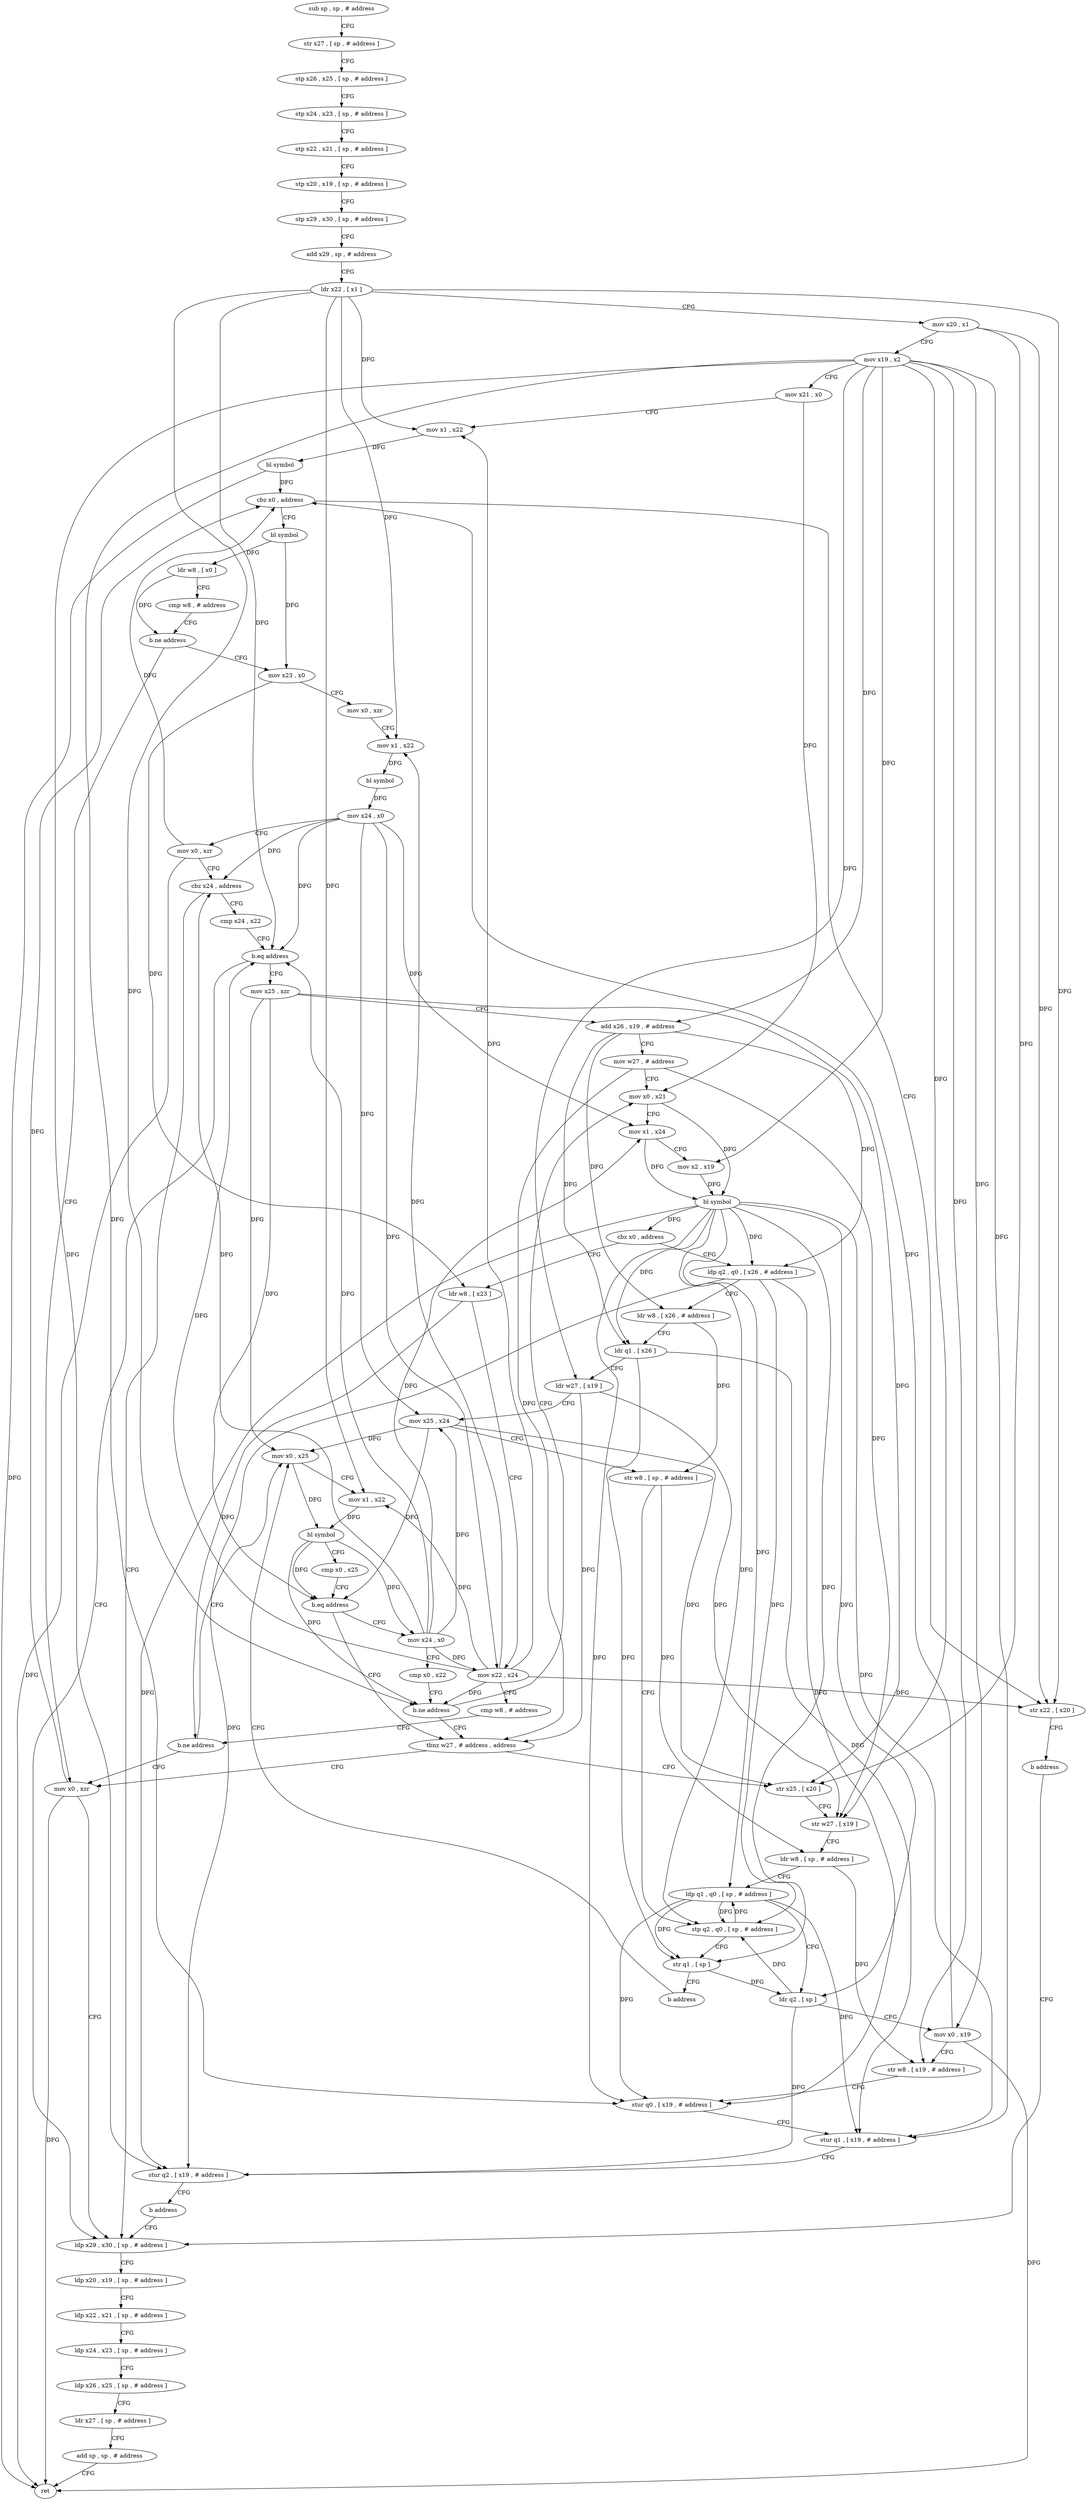 digraph "func" {
"4284260" [label = "sub sp , sp , # address" ]
"4284264" [label = "str x27 , [ sp , # address ]" ]
"4284268" [label = "stp x26 , x25 , [ sp , # address ]" ]
"4284272" [label = "stp x24 , x23 , [ sp , # address ]" ]
"4284276" [label = "stp x22 , x21 , [ sp , # address ]" ]
"4284280" [label = "stp x20 , x19 , [ sp , # address ]" ]
"4284284" [label = "stp x29 , x30 , [ sp , # address ]" ]
"4284288" [label = "add x29 , sp , # address" ]
"4284292" [label = "ldr x22 , [ x1 ]" ]
"4284296" [label = "mov x20 , x1" ]
"4284300" [label = "mov x19 , x2" ]
"4284304" [label = "mov x21 , x0" ]
"4284308" [label = "mov x1 , x22" ]
"4284312" [label = "bl symbol" ]
"4284316" [label = "cbz x0 , address" ]
"4284328" [label = "bl symbol" ]
"4284320" [label = "str x22 , [ x20 ]" ]
"4284332" [label = "ldr w8 , [ x0 ]" ]
"4284336" [label = "cmp w8 , # address" ]
"4284340" [label = "b.ne address" ]
"4284544" [label = "mov x0 , xzr" ]
"4284344" [label = "mov x23 , x0" ]
"4284324" [label = "b address" ]
"4284548" [label = "ldp x29 , x30 , [ sp , # address ]" ]
"4284348" [label = "mov x0 , xzr" ]
"4284352" [label = "mov x1 , x22" ]
"4284356" [label = "bl symbol" ]
"4284360" [label = "mov x24 , x0" ]
"4284364" [label = "mov x0 , xzr" ]
"4284368" [label = "cbz x24 , address" ]
"4284372" [label = "cmp x24 , x22" ]
"4284552" [label = "ldp x20 , x19 , [ sp , # address ]" ]
"4284556" [label = "ldp x22 , x21 , [ sp , # address ]" ]
"4284560" [label = "ldp x24 , x23 , [ sp , # address ]" ]
"4284564" [label = "ldp x26 , x25 , [ sp , # address ]" ]
"4284568" [label = "ldr x27 , [ sp , # address ]" ]
"4284572" [label = "add sp , sp , # address" ]
"4284576" [label = "ret" ]
"4284376" [label = "b.eq address" ]
"4284380" [label = "mov x25 , xzr" ]
"4284384" [label = "add x26 , x19 , # address" ]
"4284388" [label = "mov w27 , # address" ]
"4284392" [label = "mov x0 , x21" ]
"4284448" [label = "ldr w8 , [ x23 ]" ]
"4284452" [label = "mov x22 , x24" ]
"4284456" [label = "cmp w8 , # address" ]
"4284460" [label = "b.ne address" ]
"4284464" [label = "mov x0 , x25" ]
"4284412" [label = "ldp q2 , q0 , [ x26 , # address ]" ]
"4284416" [label = "ldr w8 , [ x26 , # address ]" ]
"4284420" [label = "ldr q1 , [ x26 ]" ]
"4284424" [label = "ldr w27 , [ x19 ]" ]
"4284428" [label = "mov x25 , x24" ]
"4284432" [label = "str w8 , [ sp , # address ]" ]
"4284436" [label = "stp q2 , q0 , [ sp , # address ]" ]
"4284440" [label = "str q1 , [ sp ]" ]
"4284444" [label = "b address" ]
"4284468" [label = "mov x1 , x22" ]
"4284472" [label = "bl symbol" ]
"4284476" [label = "cmp x0 , x25" ]
"4284480" [label = "b.eq address" ]
"4284496" [label = "tbnz w27 , # address , address" ]
"4284484" [label = "mov x24 , x0" ]
"4284500" [label = "str x25 , [ x20 ]" ]
"4284488" [label = "cmp x0 , x22" ]
"4284492" [label = "b.ne address" ]
"4284504" [label = "str w27 , [ x19 ]" ]
"4284508" [label = "ldr w8 , [ sp , # address ]" ]
"4284512" [label = "ldp q1 , q0 , [ sp , # address ]" ]
"4284516" [label = "ldr q2 , [ sp ]" ]
"4284520" [label = "mov x0 , x19" ]
"4284524" [label = "str w8 , [ x19 , # address ]" ]
"4284528" [label = "stur q0 , [ x19 , # address ]" ]
"4284532" [label = "stur q1 , [ x19 , # address ]" ]
"4284536" [label = "stur q2 , [ x19 , # address ]" ]
"4284540" [label = "b address" ]
"4284396" [label = "mov x1 , x24" ]
"4284400" [label = "mov x2 , x19" ]
"4284404" [label = "bl symbol" ]
"4284408" [label = "cbz x0 , address" ]
"4284260" -> "4284264" [ label = "CFG" ]
"4284264" -> "4284268" [ label = "CFG" ]
"4284268" -> "4284272" [ label = "CFG" ]
"4284272" -> "4284276" [ label = "CFG" ]
"4284276" -> "4284280" [ label = "CFG" ]
"4284280" -> "4284284" [ label = "CFG" ]
"4284284" -> "4284288" [ label = "CFG" ]
"4284288" -> "4284292" [ label = "CFG" ]
"4284292" -> "4284296" [ label = "CFG" ]
"4284292" -> "4284308" [ label = "DFG" ]
"4284292" -> "4284320" [ label = "DFG" ]
"4284292" -> "4284352" [ label = "DFG" ]
"4284292" -> "4284376" [ label = "DFG" ]
"4284292" -> "4284468" [ label = "DFG" ]
"4284292" -> "4284492" [ label = "DFG" ]
"4284296" -> "4284300" [ label = "CFG" ]
"4284296" -> "4284320" [ label = "DFG" ]
"4284296" -> "4284500" [ label = "DFG" ]
"4284300" -> "4284304" [ label = "CFG" ]
"4284300" -> "4284384" [ label = "DFG" ]
"4284300" -> "4284400" [ label = "DFG" ]
"4284300" -> "4284424" [ label = "DFG" ]
"4284300" -> "4284504" [ label = "DFG" ]
"4284300" -> "4284520" [ label = "DFG" ]
"4284300" -> "4284524" [ label = "DFG" ]
"4284300" -> "4284528" [ label = "DFG" ]
"4284300" -> "4284532" [ label = "DFG" ]
"4284300" -> "4284536" [ label = "DFG" ]
"4284304" -> "4284308" [ label = "CFG" ]
"4284304" -> "4284392" [ label = "DFG" ]
"4284308" -> "4284312" [ label = "DFG" ]
"4284312" -> "4284316" [ label = "DFG" ]
"4284312" -> "4284576" [ label = "DFG" ]
"4284316" -> "4284328" [ label = "CFG" ]
"4284316" -> "4284320" [ label = "CFG" ]
"4284328" -> "4284332" [ label = "DFG" ]
"4284328" -> "4284344" [ label = "DFG" ]
"4284320" -> "4284324" [ label = "CFG" ]
"4284332" -> "4284336" [ label = "CFG" ]
"4284332" -> "4284340" [ label = "DFG" ]
"4284336" -> "4284340" [ label = "CFG" ]
"4284340" -> "4284544" [ label = "CFG" ]
"4284340" -> "4284344" [ label = "CFG" ]
"4284544" -> "4284548" [ label = "CFG" ]
"4284544" -> "4284316" [ label = "DFG" ]
"4284544" -> "4284576" [ label = "DFG" ]
"4284344" -> "4284348" [ label = "CFG" ]
"4284344" -> "4284448" [ label = "DFG" ]
"4284324" -> "4284548" [ label = "CFG" ]
"4284548" -> "4284552" [ label = "CFG" ]
"4284348" -> "4284352" [ label = "CFG" ]
"4284352" -> "4284356" [ label = "DFG" ]
"4284356" -> "4284360" [ label = "DFG" ]
"4284360" -> "4284364" [ label = "CFG" ]
"4284360" -> "4284368" [ label = "DFG" ]
"4284360" -> "4284376" [ label = "DFG" ]
"4284360" -> "4284396" [ label = "DFG" ]
"4284360" -> "4284452" [ label = "DFG" ]
"4284360" -> "4284428" [ label = "DFG" ]
"4284364" -> "4284368" [ label = "CFG" ]
"4284364" -> "4284316" [ label = "DFG" ]
"4284364" -> "4284576" [ label = "DFG" ]
"4284368" -> "4284548" [ label = "CFG" ]
"4284368" -> "4284372" [ label = "CFG" ]
"4284372" -> "4284376" [ label = "CFG" ]
"4284552" -> "4284556" [ label = "CFG" ]
"4284556" -> "4284560" [ label = "CFG" ]
"4284560" -> "4284564" [ label = "CFG" ]
"4284564" -> "4284568" [ label = "CFG" ]
"4284568" -> "4284572" [ label = "CFG" ]
"4284572" -> "4284576" [ label = "CFG" ]
"4284376" -> "4284548" [ label = "CFG" ]
"4284376" -> "4284380" [ label = "CFG" ]
"4284380" -> "4284384" [ label = "CFG" ]
"4284380" -> "4284464" [ label = "DFG" ]
"4284380" -> "4284480" [ label = "DFG" ]
"4284380" -> "4284500" [ label = "DFG" ]
"4284384" -> "4284388" [ label = "CFG" ]
"4284384" -> "4284412" [ label = "DFG" ]
"4284384" -> "4284416" [ label = "DFG" ]
"4284384" -> "4284420" [ label = "DFG" ]
"4284388" -> "4284392" [ label = "CFG" ]
"4284388" -> "4284496" [ label = "DFG" ]
"4284388" -> "4284504" [ label = "DFG" ]
"4284392" -> "4284396" [ label = "CFG" ]
"4284392" -> "4284404" [ label = "DFG" ]
"4284448" -> "4284452" [ label = "CFG" ]
"4284448" -> "4284460" [ label = "DFG" ]
"4284452" -> "4284456" [ label = "CFG" ]
"4284452" -> "4284308" [ label = "DFG" ]
"4284452" -> "4284320" [ label = "DFG" ]
"4284452" -> "4284352" [ label = "DFG" ]
"4284452" -> "4284376" [ label = "DFG" ]
"4284452" -> "4284468" [ label = "DFG" ]
"4284452" -> "4284492" [ label = "DFG" ]
"4284456" -> "4284460" [ label = "CFG" ]
"4284460" -> "4284544" [ label = "CFG" ]
"4284460" -> "4284464" [ label = "CFG" ]
"4284464" -> "4284468" [ label = "CFG" ]
"4284464" -> "4284472" [ label = "DFG" ]
"4284412" -> "4284416" [ label = "CFG" ]
"4284412" -> "4284436" [ label = "DFG" ]
"4284412" -> "4284528" [ label = "DFG" ]
"4284412" -> "4284536" [ label = "DFG" ]
"4284416" -> "4284420" [ label = "CFG" ]
"4284416" -> "4284432" [ label = "DFG" ]
"4284420" -> "4284424" [ label = "CFG" ]
"4284420" -> "4284440" [ label = "DFG" ]
"4284420" -> "4284532" [ label = "DFG" ]
"4284424" -> "4284428" [ label = "CFG" ]
"4284424" -> "4284496" [ label = "DFG" ]
"4284424" -> "4284504" [ label = "DFG" ]
"4284428" -> "4284432" [ label = "CFG" ]
"4284428" -> "4284464" [ label = "DFG" ]
"4284428" -> "4284480" [ label = "DFG" ]
"4284428" -> "4284500" [ label = "DFG" ]
"4284432" -> "4284436" [ label = "CFG" ]
"4284432" -> "4284508" [ label = "DFG" ]
"4284436" -> "4284440" [ label = "CFG" ]
"4284436" -> "4284512" [ label = "DFG" ]
"4284440" -> "4284444" [ label = "CFG" ]
"4284440" -> "4284516" [ label = "DFG" ]
"4284444" -> "4284464" [ label = "CFG" ]
"4284468" -> "4284472" [ label = "DFG" ]
"4284472" -> "4284476" [ label = "CFG" ]
"4284472" -> "4284480" [ label = "DFG" ]
"4284472" -> "4284484" [ label = "DFG" ]
"4284472" -> "4284492" [ label = "DFG" ]
"4284476" -> "4284480" [ label = "CFG" ]
"4284480" -> "4284496" [ label = "CFG" ]
"4284480" -> "4284484" [ label = "CFG" ]
"4284496" -> "4284544" [ label = "CFG" ]
"4284496" -> "4284500" [ label = "CFG" ]
"4284484" -> "4284488" [ label = "CFG" ]
"4284484" -> "4284368" [ label = "DFG" ]
"4284484" -> "4284396" [ label = "DFG" ]
"4284484" -> "4284452" [ label = "DFG" ]
"4284484" -> "4284428" [ label = "DFG" ]
"4284484" -> "4284376" [ label = "DFG" ]
"4284500" -> "4284504" [ label = "CFG" ]
"4284488" -> "4284492" [ label = "CFG" ]
"4284492" -> "4284392" [ label = "CFG" ]
"4284492" -> "4284496" [ label = "CFG" ]
"4284504" -> "4284508" [ label = "CFG" ]
"4284508" -> "4284512" [ label = "CFG" ]
"4284508" -> "4284524" [ label = "DFG" ]
"4284512" -> "4284516" [ label = "CFG" ]
"4284512" -> "4284436" [ label = "DFG" ]
"4284512" -> "4284440" [ label = "DFG" ]
"4284512" -> "4284528" [ label = "DFG" ]
"4284512" -> "4284532" [ label = "DFG" ]
"4284516" -> "4284520" [ label = "CFG" ]
"4284516" -> "4284436" [ label = "DFG" ]
"4284516" -> "4284536" [ label = "DFG" ]
"4284520" -> "4284524" [ label = "CFG" ]
"4284520" -> "4284316" [ label = "DFG" ]
"4284520" -> "4284576" [ label = "DFG" ]
"4284524" -> "4284528" [ label = "CFG" ]
"4284528" -> "4284532" [ label = "CFG" ]
"4284532" -> "4284536" [ label = "CFG" ]
"4284536" -> "4284540" [ label = "CFG" ]
"4284540" -> "4284548" [ label = "CFG" ]
"4284396" -> "4284400" [ label = "CFG" ]
"4284396" -> "4284404" [ label = "DFG" ]
"4284400" -> "4284404" [ label = "DFG" ]
"4284404" -> "4284408" [ label = "DFG" ]
"4284404" -> "4284412" [ label = "DFG" ]
"4284404" -> "4284436" [ label = "DFG" ]
"4284404" -> "4284512" [ label = "DFG" ]
"4284404" -> "4284528" [ label = "DFG" ]
"4284404" -> "4284420" [ label = "DFG" ]
"4284404" -> "4284440" [ label = "DFG" ]
"4284404" -> "4284532" [ label = "DFG" ]
"4284404" -> "4284516" [ label = "DFG" ]
"4284404" -> "4284536" [ label = "DFG" ]
"4284408" -> "4284448" [ label = "CFG" ]
"4284408" -> "4284412" [ label = "CFG" ]
}
